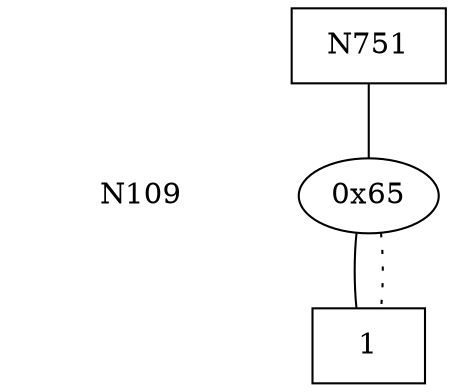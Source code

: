 digraph "DD" {
size = "7.5,10"
center = true;
edge [dir = none];
{ node [shape = plaintext];
  edge [style = invis];
  "CONST NODES" [style = invis];
" N109 " -> "CONST NODES"; 
}
{ rank = same; node [shape = box]; edge [style = invis];
"  N751  "; }
{ rank = same; " N109 ";
"0x65";
}
{ rank = same; "CONST NODES";
{ node [shape = box]; "0x46";
}
}
"  N751  " -> "0x65" [style = solid];
"0x65" -> "0x46";
"0x65" -> "0x46" [style = dotted];
"0x46" [label = "1"];
}
